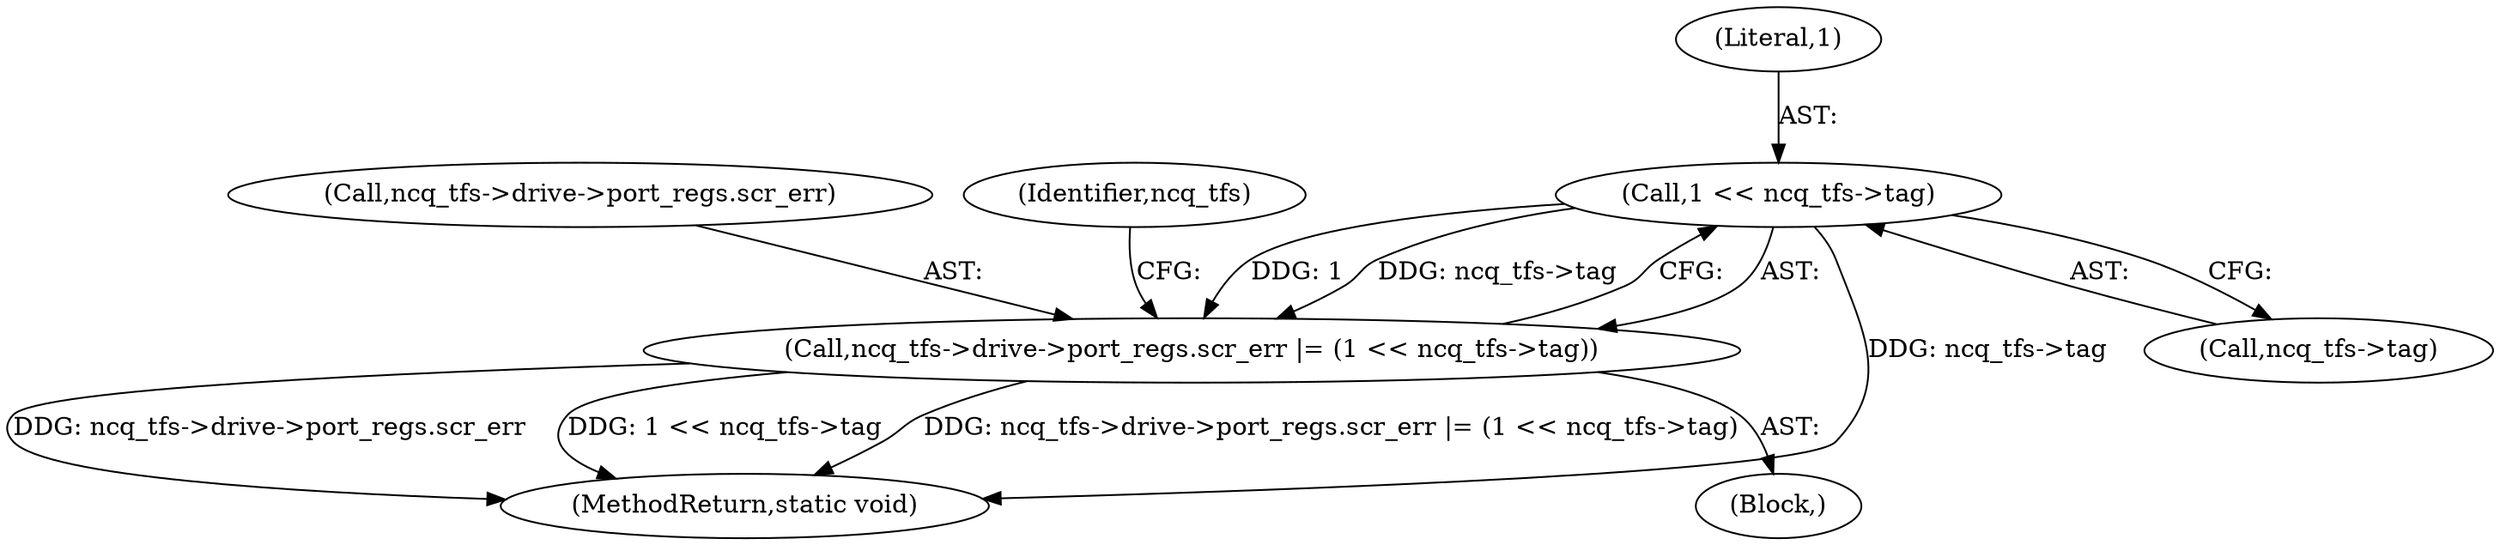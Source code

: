 digraph "0_qemu_4ab0359a8ae182a7ac5c99609667273167703fab@pointer" {
"1000136" [label="(Call,1 << ncq_tfs->tag)"];
"1000128" [label="(Call,ncq_tfs->drive->port_regs.scr_err |= (1 << ncq_tfs->tag))"];
"1000146" [label="(MethodReturn,static void)"];
"1000136" [label="(Call,1 << ncq_tfs->tag)"];
"1000138" [label="(Call,ncq_tfs->tag)"];
"1000137" [label="(Literal,1)"];
"1000129" [label="(Call,ncq_tfs->drive->port_regs.scr_err)"];
"1000102" [label="(Block,)"];
"1000143" [label="(Identifier,ncq_tfs)"];
"1000128" [label="(Call,ncq_tfs->drive->port_regs.scr_err |= (1 << ncq_tfs->tag))"];
"1000136" -> "1000128"  [label="AST: "];
"1000136" -> "1000138"  [label="CFG: "];
"1000137" -> "1000136"  [label="AST: "];
"1000138" -> "1000136"  [label="AST: "];
"1000128" -> "1000136"  [label="CFG: "];
"1000136" -> "1000146"  [label="DDG: ncq_tfs->tag"];
"1000136" -> "1000128"  [label="DDG: 1"];
"1000136" -> "1000128"  [label="DDG: ncq_tfs->tag"];
"1000128" -> "1000102"  [label="AST: "];
"1000129" -> "1000128"  [label="AST: "];
"1000143" -> "1000128"  [label="CFG: "];
"1000128" -> "1000146"  [label="DDG: ncq_tfs->drive->port_regs.scr_err"];
"1000128" -> "1000146"  [label="DDG: 1 << ncq_tfs->tag"];
"1000128" -> "1000146"  [label="DDG: ncq_tfs->drive->port_regs.scr_err |= (1 << ncq_tfs->tag)"];
}
